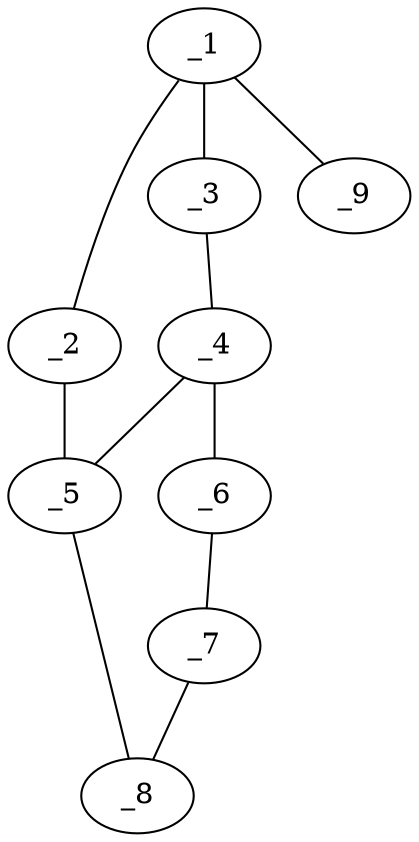 graph molid645924 {
	_1	 [charge=0,
		chem=1,
		symbol="C  ",
		x="5.0777",
		y=0];
	_2	 [charge=0,
		chem=5,
		symbol="S  ",
		x="4.4899",
		y="-0.809"];
	_1 -- _2	 [valence=1];
	_3	 [charge=0,
		chem=5,
		symbol="S  ",
		x="4.4899",
		y="0.809"];
	_1 -- _3	 [valence=1];
	_9	 [charge=0,
		chem=5,
		symbol="S  ",
		x="6.0777",
		y=0];
	_1 -- _9	 [valence=2];
	_5	 [charge=0,
		chem=1,
		symbol="C  ",
		x="3.5388",
		y="-0.5"];
	_2 -- _5	 [valence=1];
	_4	 [charge=0,
		chem=1,
		symbol="C  ",
		x="3.5388",
		y="0.5"];
	_3 -- _4	 [valence=1];
	_4 -- _5	 [valence=1];
	_6	 [charge=0,
		chem=1,
		symbol="C  ",
		x="2.5878",
		y="0.809"];
	_4 -- _6	 [valence=2];
	_8	 [charge=0,
		chem=1,
		symbol="C  ",
		x="2.5878",
		y="-0.809"];
	_5 -- _8	 [valence=2];
	_7	 [charge=0,
		chem=5,
		symbol="S  ",
		x=2,
		y=0];
	_6 -- _7	 [valence=1];
	_7 -- _8	 [valence=1];
}
